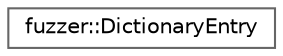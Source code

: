 digraph "Graphical Class Hierarchy"
{
 // LATEX_PDF_SIZE
  bgcolor="transparent";
  edge [fontname=Helvetica,fontsize=10,labelfontname=Helvetica,labelfontsize=10];
  node [fontname=Helvetica,fontsize=10,shape=box,height=0.2,width=0.4];
  rankdir="LR";
  Node0 [id="Node000000",label="fuzzer::DictionaryEntry",height=0.2,width=0.4,color="grey40", fillcolor="white", style="filled",URL="$classfuzzer_1_1DictionaryEntry.html",tooltip=" "];
}
